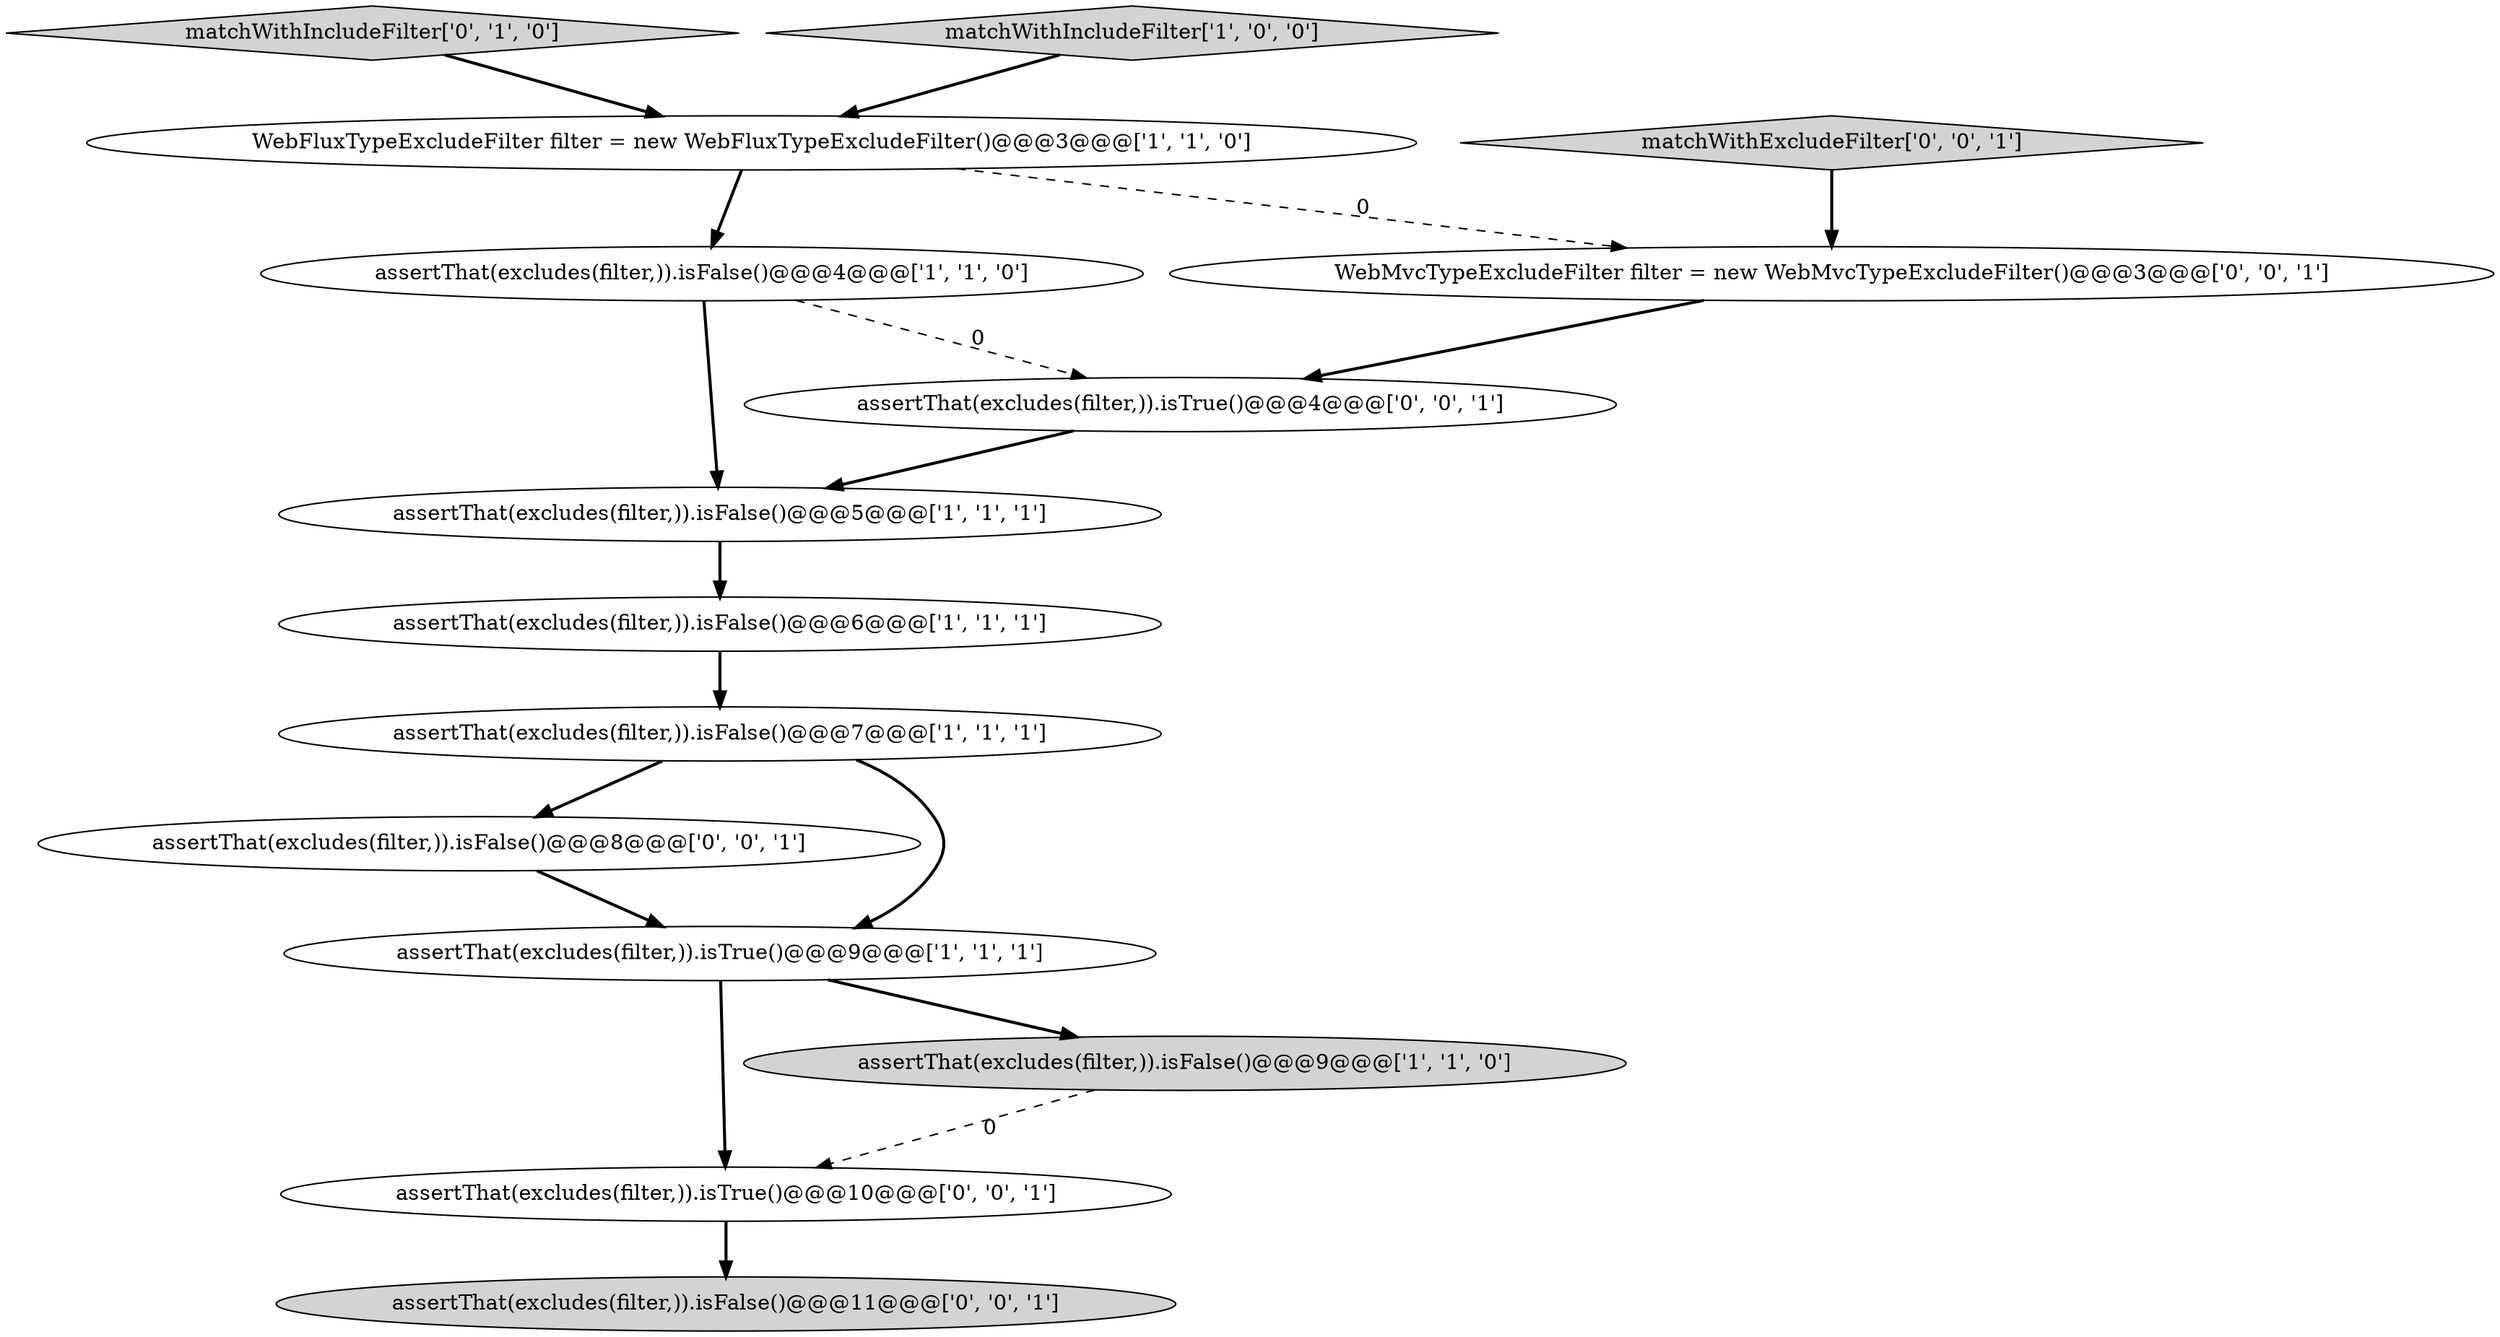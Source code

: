 digraph {
7 [style = filled, label = "assertThat(excludes(filter,)).isFalse()@@@4@@@['1', '1', '0']", fillcolor = white, shape = ellipse image = "AAA0AAABBB1BBB"];
0 [style = filled, label = "assertThat(excludes(filter,)).isFalse()@@@7@@@['1', '1', '1']", fillcolor = white, shape = ellipse image = "AAA0AAABBB1BBB"];
11 [style = filled, label = "assertThat(excludes(filter,)).isFalse()@@@8@@@['0', '0', '1']", fillcolor = white, shape = ellipse image = "AAA0AAABBB3BBB"];
5 [style = filled, label = "assertThat(excludes(filter,)).isFalse()@@@6@@@['1', '1', '1']", fillcolor = white, shape = ellipse image = "AAA0AAABBB1BBB"];
2 [style = filled, label = "WebFluxTypeExcludeFilter filter = new WebFluxTypeExcludeFilter()@@@3@@@['1', '1', '0']", fillcolor = white, shape = ellipse image = "AAA0AAABBB1BBB"];
8 [style = filled, label = "matchWithIncludeFilter['0', '1', '0']", fillcolor = lightgray, shape = diamond image = "AAA0AAABBB2BBB"];
3 [style = filled, label = "assertThat(excludes(filter,)).isFalse()@@@5@@@['1', '1', '1']", fillcolor = white, shape = ellipse image = "AAA0AAABBB1BBB"];
9 [style = filled, label = "assertThat(excludes(filter,)).isTrue()@@@10@@@['0', '0', '1']", fillcolor = white, shape = ellipse image = "AAA0AAABBB3BBB"];
12 [style = filled, label = "WebMvcTypeExcludeFilter filter = new WebMvcTypeExcludeFilter()@@@3@@@['0', '0', '1']", fillcolor = white, shape = ellipse image = "AAA0AAABBB3BBB"];
10 [style = filled, label = "assertThat(excludes(filter,)).isTrue()@@@4@@@['0', '0', '1']", fillcolor = white, shape = ellipse image = "AAA0AAABBB3BBB"];
14 [style = filled, label = "matchWithExcludeFilter['0', '0', '1']", fillcolor = lightgray, shape = diamond image = "AAA0AAABBB3BBB"];
13 [style = filled, label = "assertThat(excludes(filter,)).isFalse()@@@11@@@['0', '0', '1']", fillcolor = lightgray, shape = ellipse image = "AAA0AAABBB3BBB"];
4 [style = filled, label = "assertThat(excludes(filter,)).isTrue()@@@9@@@['1', '1', '1']", fillcolor = white, shape = ellipse image = "AAA0AAABBB1BBB"];
1 [style = filled, label = "assertThat(excludes(filter,)).isFalse()@@@9@@@['1', '1', '0']", fillcolor = lightgray, shape = ellipse image = "AAA0AAABBB1BBB"];
6 [style = filled, label = "matchWithIncludeFilter['1', '0', '0']", fillcolor = lightgray, shape = diamond image = "AAA0AAABBB1BBB"];
4->9 [style = bold, label=""];
7->10 [style = dashed, label="0"];
0->11 [style = bold, label=""];
10->3 [style = bold, label=""];
2->12 [style = dashed, label="0"];
3->5 [style = bold, label=""];
4->1 [style = bold, label=""];
12->10 [style = bold, label=""];
14->12 [style = bold, label=""];
2->7 [style = bold, label=""];
1->9 [style = dashed, label="0"];
5->0 [style = bold, label=""];
8->2 [style = bold, label=""];
0->4 [style = bold, label=""];
7->3 [style = bold, label=""];
11->4 [style = bold, label=""];
9->13 [style = bold, label=""];
6->2 [style = bold, label=""];
}
